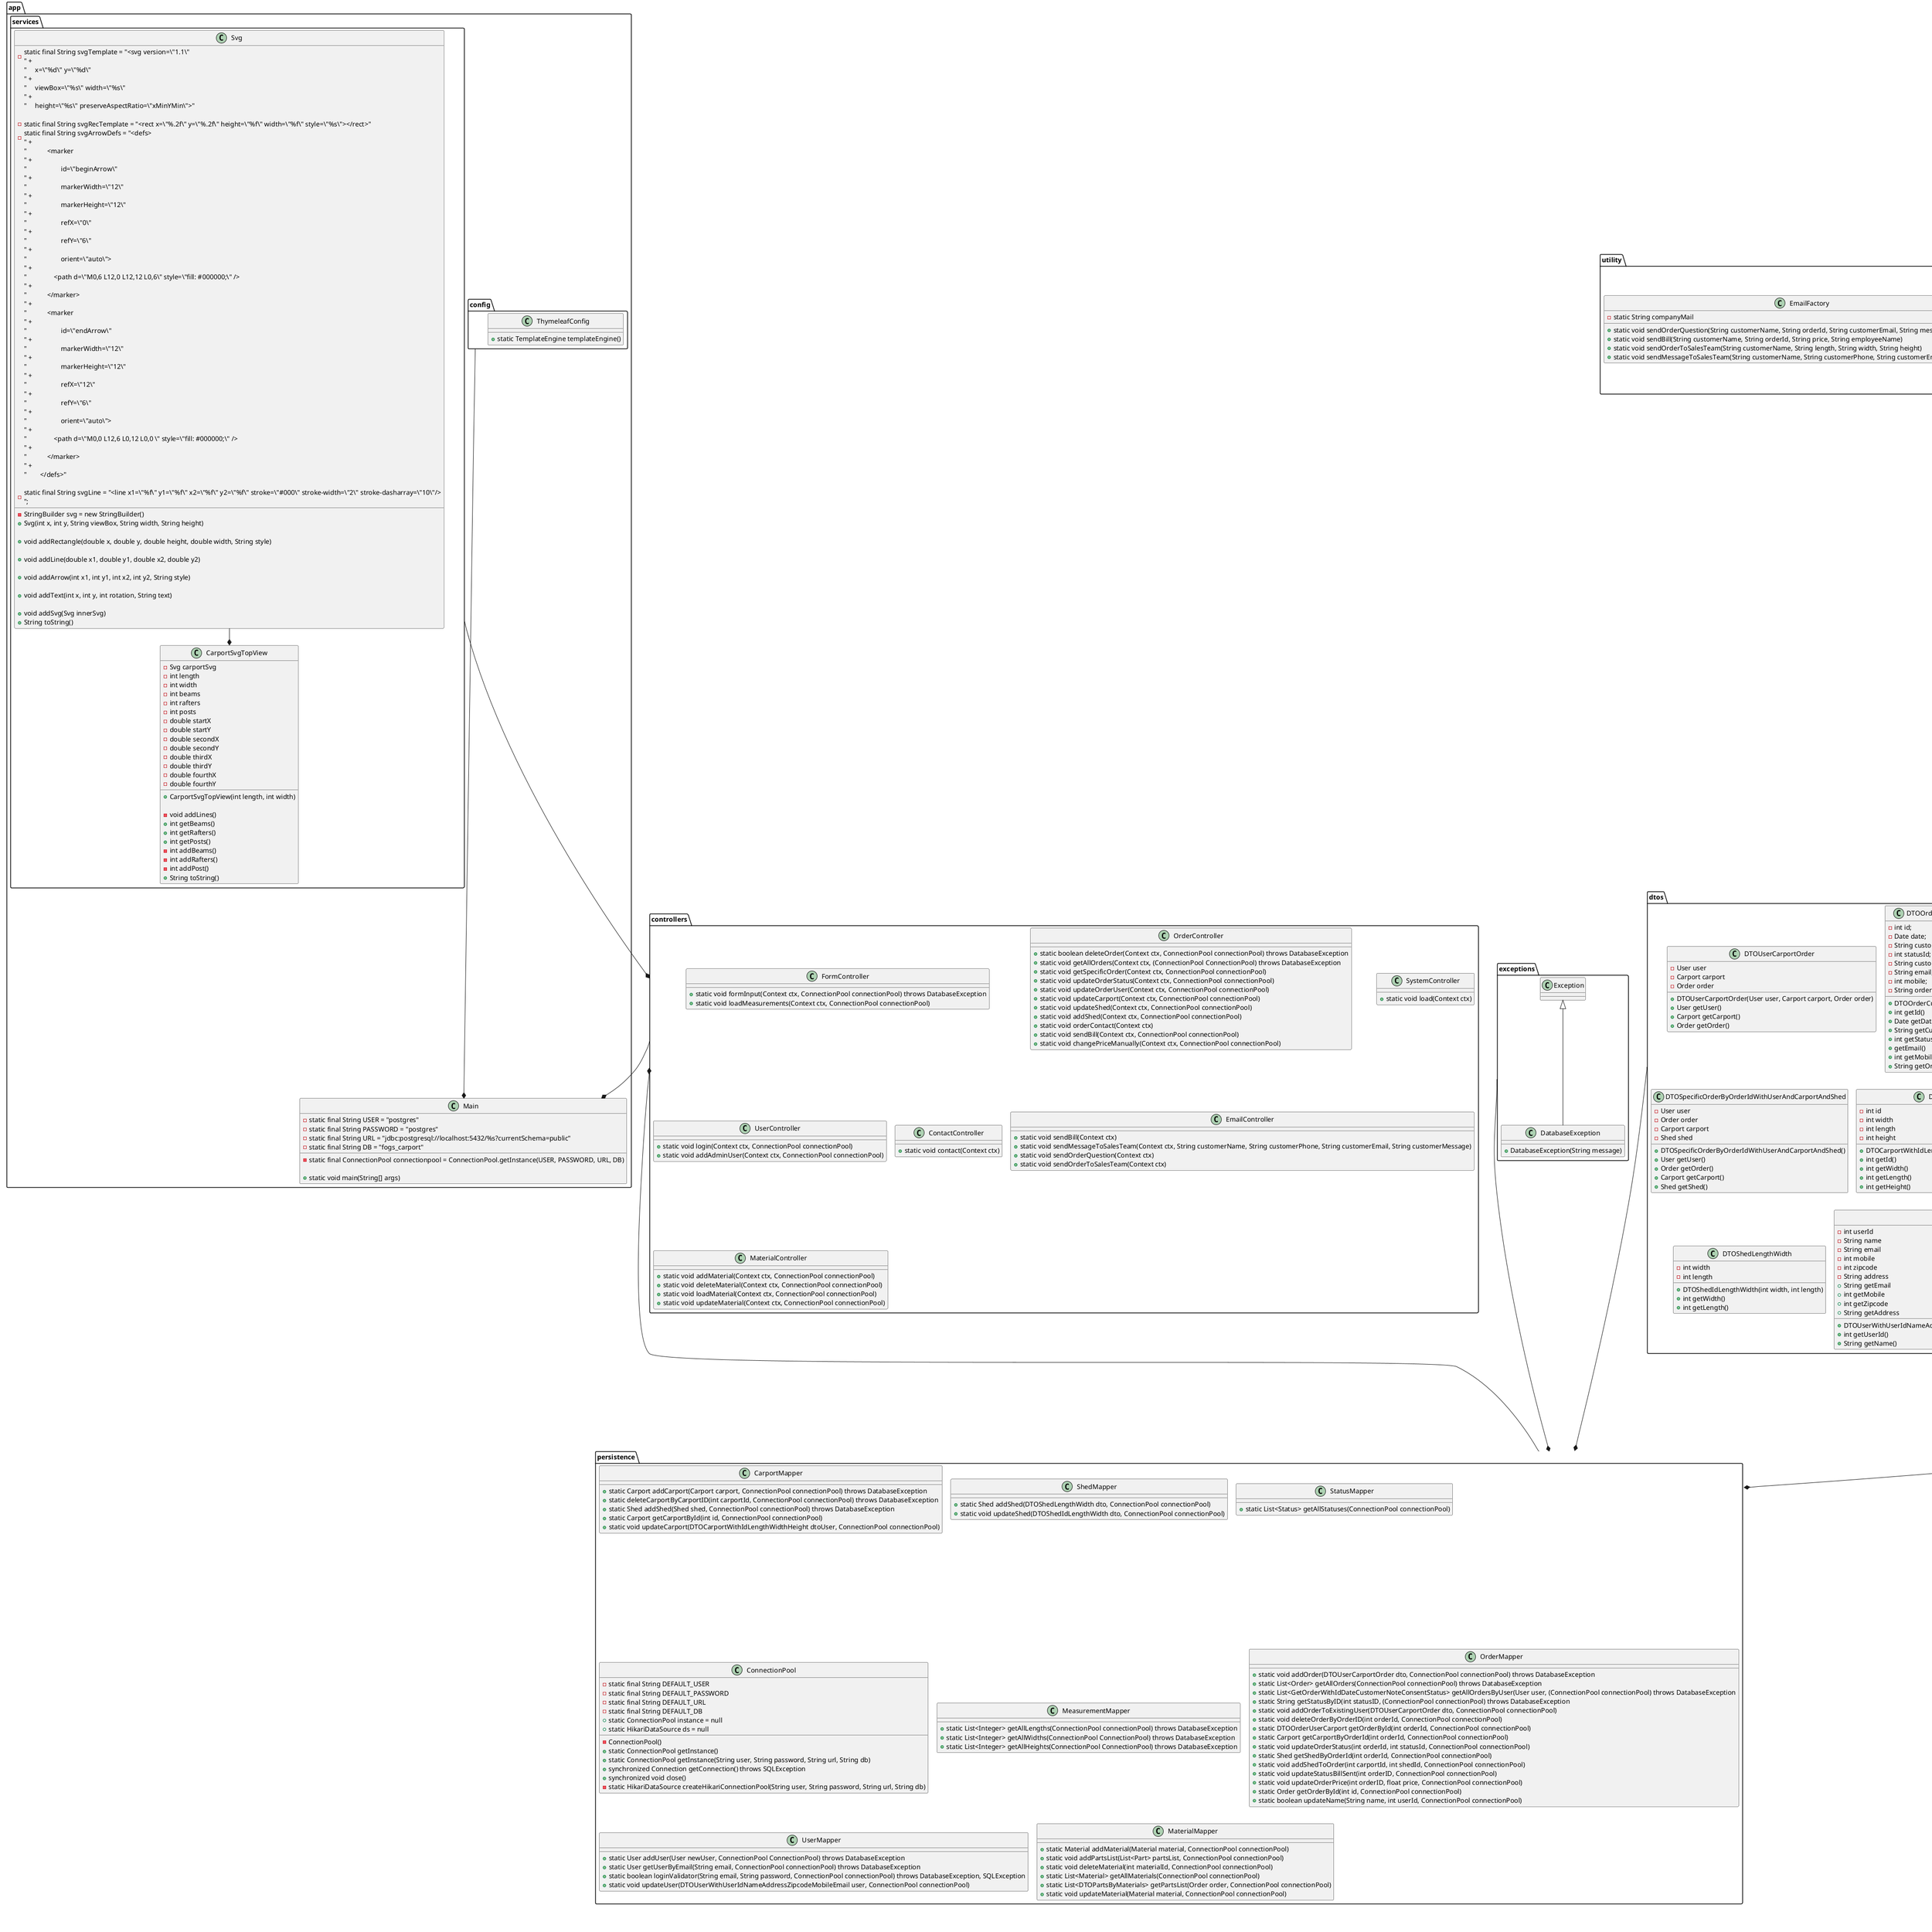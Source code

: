 @startuml
'https://plantuml.com/class-diagram
package app {

class Main {
    - static final String USER = "postgres"
    - static final String PASSWORD = "postgres"
    - static final String URL = "jdbc:postgresql://localhost:5432/%s?currentSchema=public"
    - static final String DB = "fogs_carport"

    - static final ConnectionPool connectionpool = ConnectionPool.getInstance(USER, PASSWORD, URL, DB)

    + static void main(String[] args)
}

package config {
class ThymeleafConfig{
    + static TemplateEngine templateEngine()
}
}

package services {
class CarportSvgTopView{
    - Svg carportSvg
    - int length
    - int width
    - int beams
    - int rafters
    - int posts
    - double startX
    - double startY
    - double secondX
    - double secondY
    - double thirdX
    - double thirdY
    - double fourthX
    - double fourthY

    + CarportSvgTopView(int length, int width)

    - void addLines()
    + int getBeams()
    + int getRafters()
    + int getPosts()
    - int addBeams()
    - int addRafters()
    - int addPost()
    + String toString()
}

class Svg{
- static final String svgTemplate = "<svg version=\"1.1\"\n" +
            "     x=\"%d\" y=\"%d\"\n" +
            "     viewBox=\"%s\" width=\"%s\" \n" +
            "     height=\"%s\" preserveAspectRatio=\"xMinYMin\">"

    - static final String svgRecTemplate = "<rect x=\"%.2f\" y=\"%.2f\" height=\"%f\" width=\"%f\" style=\"%s\"></rect>"
    - static final String svgArrowDefs = "<defs>\n" +
            "            <marker\n" +
            "                    id=\"beginArrow\"\n" +
            "                    markerWidth=\"12\"\n" +
            "                    markerHeight=\"12\"\n" +
            "                    refX=\"0\"\n" +
            "                    refY=\"6\"\n" +
            "                    orient=\"auto\">\n" +
            "                <path d=\"M0,6 L12,0 L12,12 L0,6\" style=\"fill: #000000;\" />\n" +
            "            </marker>\n" +
            "            <marker\n" +
            "                    id=\"endArrow\"\n" +
            "                    markerWidth=\"12\"\n" +
            "                    markerHeight=\"12\"\n" +
            "                    refX=\"12\"\n" +
            "                    refY=\"6\"\n" +
            "                    orient=\"auto\">\n" +
            "                <path d=\"M0,0 L12,6 L0,12 L0,0 \" style=\"fill: #000000;\" />\n" +
            "            </marker>\n" +
            "        </defs>"

    - static final String svgLine = "<line x1=\"%f\" y1=\"%f\" x2=\"%f\" y2=\"%f\" stroke=\"#000\" stroke-width=\"2\" stroke-dasharray=\"10\"/>\n";
    - StringBuilder svg = new StringBuilder()
+ Svg(int x, int y, String viewBox, String width, String height)

    + void addRectangle(double x, double y, double height, double width, String style)

    + void addLine(double x1, double y1, double x2, double y2)

    + void addArrow(int x1, int y1, int x2, int y2, String style)

    + void addText(int x, int y, int rotation, String text)

    + void addSvg(Svg innerSvg)


    + String toString()
}
}
}

package controllers {
class FormController{
    + static void formInput(Context ctx, ConnectionPool connectionPool) throws DatabaseException
    + static void loadMeasurements(Context ctx, ConnectionPool connectionPool)
}

class OrderController{
    + static boolean deleteOrder(Context ctx, ConnectionPool connectionPool) throws DatabaseException
    + static void getAllOrders(Context ctx, (ConnectionPool ConnectionPool) throws DatabaseException
    + static void getSpecificOrder(Context ctx, ConnectionPool connectionPool)
    + static void updateOrderStatus(Context ctx, ConnectionPool connectionPool)
    + static void updateOrderUser(Context ctx, ConnectionPool connectionPool)
    + static void updateCarport(Context ctx, ConnectionPool connectionPool)
    + static void updateShed(Context ctx, ConnectionPool connectionPool)
    + static void addShed(Context ctx, ConnectionPool connectionPool)
    + static void orderContact(Context ctx)
    + static void sendBill(Context ctx, ConnectionPool connectionPool)
    + static void changePriceManually(Context ctx, ConnectionPool connectionPool)
}

class SystemController{
    + static void load(Context ctx)
}

class UserController{
    + static void login(Context ctx, ConnectionPool connectionPool)
    + static void addAdminUser(Context ctx, ConnectionPool connectionPool)
}
class ContactController {
    + static void contact(Context ctx)
}
class EmailController {
    + static void sendBill(Context ctx)
    + static void sendMessageToSalesTeam(Context ctx, String customerName, String customerPhone, String customerEmail, String customerMessage)
    + static void sendOrderQuestion(Context ctx)
    + static void sendOrderToSalesTeam(Context ctx)
}
class MaterialController {
    + static void addMaterial(Context ctx, ConnectionPool connectionPool)
    + static void deleteMaterial(Context ctx, ConnectionPool connectionPool)
    + static void loadMaterial(Context ctx, ConnectionPool connectionPool)
    + static void updateMaterial(Context ctx, ConnectionPool connectionPool)
}
}

package dtos {
class DTOUserCarportOrder {
    - User user
    - Carport carport
    - Order order

    + DTOUserCarportOrder(User user, Carport carport, Order order)
    + User getUser()
    + Carport getCarport()
    + Order getOrder()
}
class DTOOrderCustomer {
    - int id;
    - Date date;
    - String customerNote;
    - int statusId;
    - String customerName;
    - String email;
    - int mobile;
    - String orderStatus;

    + DTOOrderCustomer()
    + int getId()
    + Date getDate()
    + String getCustomerNote()
    + int getStatusId()
    + getEmail()
    + int getMobile()
    + String getOrderStatus()
}
class DTOParts {
    + final static int POST_MATERIAL_ID = 19
    + final static int RAFT_MATERIAL_ID = 10
    + final static int REM_MATERIAL_ID = 25
    - int post
    - int raft
    - int rem
    + DTOParts(int post, int raft, int rem)
    + getPost()
    + getRaft()
    + getRem()
}
class DTOPartsByMaterials {
    - String name;
    - int length;
    - int amount;
    - String description;

    + DTOPartsByMaterials()
    + String getName()
    + int getLength()
    + int getAmount()
    + String getDescription()
}
class DTOSpecificOrderByOrderIdWithUserAndCarportAndShed {
    - User user
    - Order order
    - Carport carport
    - Shed shed

    + DTOSpecificOrderByOrderIdWithUserAndCarportAndShed()
    + User getUser()
    + Order getOrder()
    + Carport getCarport()
    + Shed getShed()
}
class DTOCarportWithIdLengthWidthHeight {
    - int id
    - int width
    - int length
    - int height
    + DTOCarportWithIdLengthWidthHeight(int id, int width, int length, int height)
    + int getId()
    + int getWidth()
    + int getLength()
    + int getHeight()
}
class DTOGetOrderWithIdDateCustomerNoteConsentStatus {
    - int orderId
    - Date date
    - String orderStatus
    - String customerNote
    + DTOGetOrderWithIdDateCustomerNoteConsentStatus(int orderId, Date date, String orderStatus, String customerNote)
    + int getOrderId()
    + Date getDate()
    + String getOrderStatus()
    + String getCustomerNote()
}
class DTOShedIdLengthWidth {
    - int id
    - int width
    - int length
    + DTOShedIdLengthWidth(int id, int width, int length)
    + int getId()
    + int getWidth()
    + int getLength()
}
class DTOShedLengthWidth {
    - int width
    - int length
    + DTOShedIdLengthWidth(int width, int length)
    + int getWidth()
    + int getLength()
}
class DTOUserWithUserIdNameAddressZipcodeMobileEmail {
    - int userId
    - String name
    - String email
    - int mobile
    - int zipcode
    - String address
    + DTOUserWithUserIdNameAddressZipcodeMobileEmail(int userId, String name, String email, int mobile, int zipcode, String address)
    + int getUserId()
    + String getName()
    + String getEmail
    + int getMobile
    + int getZipcode
    + String getAddress
}
}

package entities {
class User {
    - int id
    - String name
    - String email
    - String password
    - String address
    - int zipcode
    - int mobile
    - String role
    - boolean consent

    + User(int id, String name, String email, String password, String address, int mobile, int role, int zipcode)
    + void setId(int id)
    + void setName(String name)
    + void setEmail(String email)
    + void setPassword(String password)
    + void setAddress(String address)
    + void setMobile(int mobile)
    + void setRole(int role)
    + void setZipcode(int zipcode)
    + int getId()
    + String getName()
    + String getEmail()
    + String getPassword()
    + String getAddress()
    + int getZipcode()
    + int getMobile()
    + String getRole()
    + boolean getConsent()
}

interface Construction {}

class Shed {
    - int id
    - int carportID
    - int width
    - int length

    + Shed(int id, int carportID, int width, int length)
    + Shed(int width), int length)
    + int getId()
    + void setId(int id)
    + int getCarportID()
    + void setCarportID(int carportID)
    + int width()
    + void setWidth(int width))
    + int length()
    + void setLength(int length)
}

class Carport {
    - int id
    - int width
    - int length
    - int height
    - Shed shed

    + Carport(int width, int length, int height)
    + Carport(int id, int width, int length, int height)
    + Carport(int id, int width, int length, int height, Shed shed)
    + int getId()
    + void setId(int id)
    + int getWidth()
    + void setWidth(int width)
    + int getLength()
    + void setLength(int length)
    + int getHeight()
    + void setHeight(int height)
    + Shed getShed()
    + void setShed(Shed shed)
}

class Order{
    - int id
    - Date date
    - String CustomerNote
    - boolean consent
    - int userId
    - String orderStatus
    - int carportId

    + Order(String customerNote)
    + Order(Date date)
    + Order(int id, Date date, String customerNote, boolean consent, int userId, String orderStatus, int carportId)
    + Order(int id, Date date, String customerNote, String orderStatus)
    + int getId()
    + void setId(int id)
    + Date getDate()
    + void setDate(Date date)
    + String getCustomerNote()
    + void setCustomerNote()
    + boolean getConsent()
    + void setConsent(boolean consent)
    + int getUserId()
    + void setUserId(int userId)
    + String getOrderStatus()
    + void setOrderStatus(String orderStatus)
    + int getCarportId()
    + void setCarportId(int carportId)
}
class Part {
    - int id
    - int amount
    - int materialId
    - int orderId
    + Part(int amount, int materialId, int orderId)
    + Part(int id, int amount, int materialId, int orderId)
    - int getId()
    - int getAmount()
    - int getMaterialId
    - int getOrderId()
}

'Connections
Shed ----* Carport
Carport ----* Order
User ----* Order
Shed ---|> Construction
Carport ---|> Construction
}

package exceptions {
class DatabaseException extends Exception{
    + DatabaseException(String message)
}
}

package persistence {

class CarportMapper{
    + static Carport addCarport(Carport carport, ConnectionPool connectionPool) throws DatabaseException
    + static deleteCarportByCarportID(int carportId, ConnectionPool connectionPool) throws DatabaseException
    + static Shed addShed(Shed shed, ConnectionPool connectionPool) throws DatabaseException
    + static Carport getCarportById(int id, ConnectionPool connectionPool)
    + static void updateCarport(DTOCarportWithIdLengthWidthHeight dtoUser, ConnectionPool connectionPool)
}
class ShedMapper {
    + static Shed addShed(DTOShedLengthWidth dto, ConnectionPool connectionPool)
    + static void updateShed(DTOShedIdLengthWidth dto, ConnectionPool connectionPool)
}
class StatusMapper {
    + static List<Status> getAllStatuses(ConnectionPool connectionPool)
}

class ConnectionPool{
    - static final String DEFAULT_USER
    - static final String DEFAULT_PASSWORD
    - static final String DEFAULT_URL
    - static final String DEFAULT_DB
    + static ConnectionPool instance = null
    + static HikariDataSource ds = null
    - ConnectionPool()
    + static ConnectionPool getInstance()
    + static ConnectionPool getInstance(String user, String password, String url, String db)
    + synchronized Connection getConnection() throws SQLException
    + synchronized void close()
    - static HikariDataSource createHikariConnectionPool(String user, String password, String url, String db)
}

class MeasurementMapper{
    + static List<Integer> getAllLengths(ConnectionPool connectionPool) throws DatabaseException
    + static List<Integer> getAllWidths(ConnectionPool ConnectionPool) throws DatabaseException
    + static List<Integer> getAllHeights(ConnectionPool ConnectionPool) throws DatabaseException
}

class OrderMapper{
    + static void addOrder(DTOUserCarportOrder dto, ConnectionPool connectionPool) throws DatabaseException
    + static List<Order> getAllOrders(ConnectionPool connectionPool) throws DatabaseException
    + static List<GetOrderWithIdDateCustomerNoteConsentStatus> getAllOrdersByUser(User user, (ConnectionPool connectionPool) throws DatabaseException
    + static String getStatusByID(int statusID, (ConnectionPool connectionPool) throws DatabaseException
    + static void addOrderToExistingUser(DTOUserCarportOrder dto, ConnectionPool connectionPool)
    + static void deleteOrderByOrderID(int orderId, ConnectionPool connectionPool)
    + static DTOOrderUserCarport getOrderById(int orderId, ConnectionPool connectionPool)
    + static Carport getCarportByOrderId(int orderId, ConnectionPool connectionPool)
    + static void updateOrderStatus(int orderId, int statusId, ConnectionPool connectionPool)
    + static Shed getShedByOrderId(int orderId, ConnectionPool connectionPool)
    + static void addShedToOrder(int carportId, int shedId, ConnectionPool connectionPool)
    + static void updateStatusBillSent(int orderID, ConnectionPool connectionPool)
    + static void updateOrderPrice(int orderID, float price, ConnectionPool connectionPool)
    + static Order getOrderById(int id, ConnectionPool connectionPool)
    + static boolean updateName(String name, int userId, ConnectionPool connectionPool)
}

class UserMapper{
    + static User addUser(User newUser, ConnectionPool ConnectionPool) throws DatabaseException
    + static User getUserByEmail(String email, ConnectionPool connectionPool) throws DatabaseException
    + static boolean loginValidator(String email, String password, ConnectionPool connectionPool) throws DatabaseException, SQLException
    + static void updateUser(DTOUserWithUserIdNameAddressZipcodeMobileEmail user, ConnectionPool connectionPool)
}
class MaterialMapper {
    + static Material addMaterial(Material material, ConnectionPool connectionPool)
    + static void addPartsList(List<Part> partsList, ConnectionPool connectionPool)
    + static void deleteMaterial(int materialId, ConnectionPool connectionPool)
    + static List<Material> getAllMaterials(ConnectionPool connectionPool)
    + static List<DTOPartsByMaterials> getPartsList(Order order, ConnectionPool connectionPool)
    + static void updateMaterial(Material material, ConnectionPool connectionPool)
}
}

'Connections
exceptions ----* persistence
dtos ----* persistence
entities ----* persistence
persistence ----* controllers
config ----* Main
controllers ----* Main
Svg --* CarportSvgTopView
services ---* controllers

package utility {
class Calculator {
    - static float carportPricePerSqCM = 1200
    - static float shedPricePerSqMeter = 500
    - static int amountOfRem = 2;
    - static List<Part> partsList = new ArrayList<>();

    + static float carportPriceCalculator(DTOCarportWithIdLengthWidthHeight carport)
    + static float shedPriceCalculator(DTOShedIdLengthWidth shed)
    + static float discountCalculator(float totalPrice, float discountPercentage)
    + static List<Part> calculateParts(Carport carport, int orderId)
    + static int amountOfPost(Carport carport)
    + static int amountOfRafter(Carport carport)
}
class EmailFactory {
    - static String companyMail

    + static void sendOrderQuestion(String customerName, String orderId, String customerEmail, String message)
    + static void sendBill(String customerName, String orderId, String price, String employeeName)
    + static void sendOrderToSalesTeam(String customerName, String length, String width, String height)
    + static void sendMessageToSalesTeam(String customerName, String customerPhone, String customerEmail, String message)
}
}

}
!pragma layout smetana
@enduml